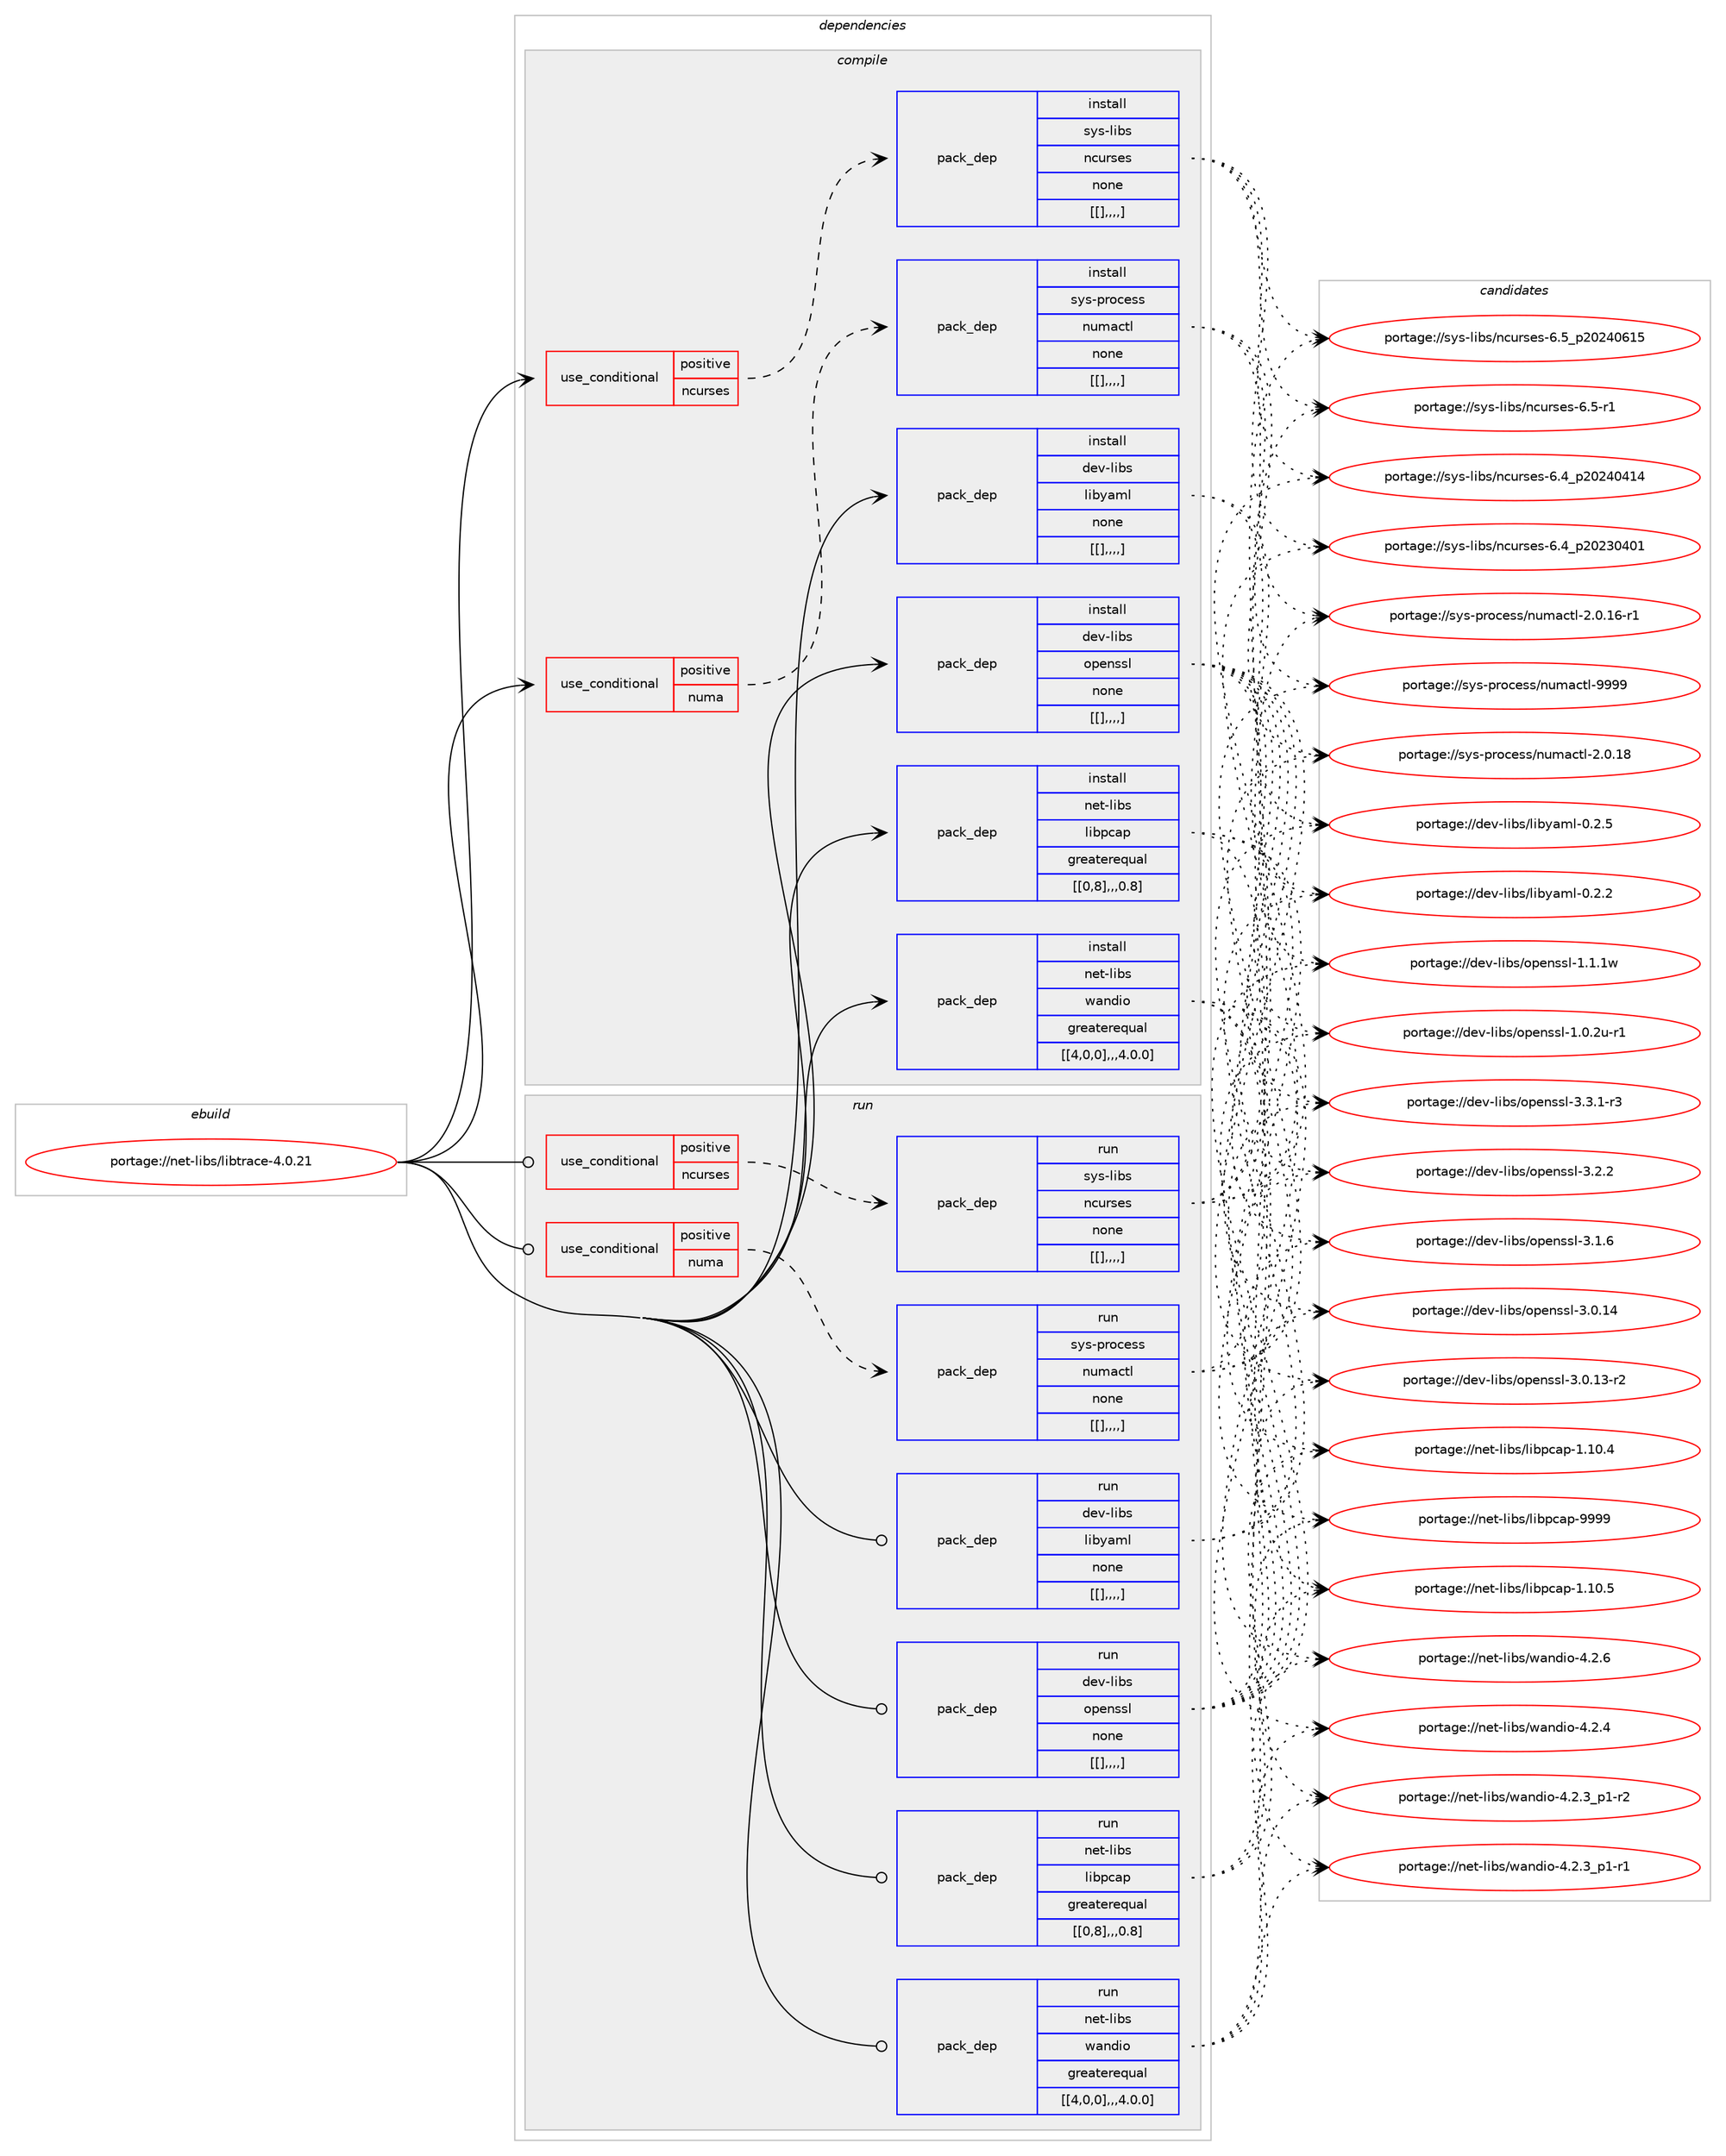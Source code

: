 digraph prolog {

# *************
# Graph options
# *************

newrank=true;
concentrate=true;
compound=true;
graph [rankdir=LR,fontname=Helvetica,fontsize=10,ranksep=1.5];#, ranksep=2.5, nodesep=0.2];
edge  [arrowhead=vee];
node  [fontname=Helvetica,fontsize=10];

# **********
# The ebuild
# **********

subgraph cluster_leftcol {
color=gray;
label=<<i>ebuild</i>>;
id [label="portage://net-libs/libtrace-4.0.21", color=red, width=4, href="../net-libs/libtrace-4.0.21.svg"];
}

# ****************
# The dependencies
# ****************

subgraph cluster_midcol {
color=gray;
label=<<i>dependencies</i>>;
subgraph cluster_compile {
fillcolor="#eeeeee";
style=filled;
label=<<i>compile</i>>;
subgraph cond98860 {
dependency379380 [label=<<TABLE BORDER="0" CELLBORDER="1" CELLSPACING="0" CELLPADDING="4"><TR><TD ROWSPAN="3" CELLPADDING="10">use_conditional</TD></TR><TR><TD>positive</TD></TR><TR><TD>ncurses</TD></TR></TABLE>>, shape=none, color=red];
subgraph pack277701 {
dependency379381 [label=<<TABLE BORDER="0" CELLBORDER="1" CELLSPACING="0" CELLPADDING="4" WIDTH="220"><TR><TD ROWSPAN="6" CELLPADDING="30">pack_dep</TD></TR><TR><TD WIDTH="110">install</TD></TR><TR><TD>sys-libs</TD></TR><TR><TD>ncurses</TD></TR><TR><TD>none</TD></TR><TR><TD>[[],,,,]</TD></TR></TABLE>>, shape=none, color=blue];
}
dependency379380:e -> dependency379381:w [weight=20,style="dashed",arrowhead="vee"];
}
id:e -> dependency379380:w [weight=20,style="solid",arrowhead="vee"];
subgraph cond98861 {
dependency379382 [label=<<TABLE BORDER="0" CELLBORDER="1" CELLSPACING="0" CELLPADDING="4"><TR><TD ROWSPAN="3" CELLPADDING="10">use_conditional</TD></TR><TR><TD>positive</TD></TR><TR><TD>numa</TD></TR></TABLE>>, shape=none, color=red];
subgraph pack277702 {
dependency379383 [label=<<TABLE BORDER="0" CELLBORDER="1" CELLSPACING="0" CELLPADDING="4" WIDTH="220"><TR><TD ROWSPAN="6" CELLPADDING="30">pack_dep</TD></TR><TR><TD WIDTH="110">install</TD></TR><TR><TD>sys-process</TD></TR><TR><TD>numactl</TD></TR><TR><TD>none</TD></TR><TR><TD>[[],,,,]</TD></TR></TABLE>>, shape=none, color=blue];
}
dependency379382:e -> dependency379383:w [weight=20,style="dashed",arrowhead="vee"];
}
id:e -> dependency379382:w [weight=20,style="solid",arrowhead="vee"];
subgraph pack277703 {
dependency379384 [label=<<TABLE BORDER="0" CELLBORDER="1" CELLSPACING="0" CELLPADDING="4" WIDTH="220"><TR><TD ROWSPAN="6" CELLPADDING="30">pack_dep</TD></TR><TR><TD WIDTH="110">install</TD></TR><TR><TD>dev-libs</TD></TR><TR><TD>libyaml</TD></TR><TR><TD>none</TD></TR><TR><TD>[[],,,,]</TD></TR></TABLE>>, shape=none, color=blue];
}
id:e -> dependency379384:w [weight=20,style="solid",arrowhead="vee"];
subgraph pack277704 {
dependency379385 [label=<<TABLE BORDER="0" CELLBORDER="1" CELLSPACING="0" CELLPADDING="4" WIDTH="220"><TR><TD ROWSPAN="6" CELLPADDING="30">pack_dep</TD></TR><TR><TD WIDTH="110">install</TD></TR><TR><TD>dev-libs</TD></TR><TR><TD>openssl</TD></TR><TR><TD>none</TD></TR><TR><TD>[[],,,,]</TD></TR></TABLE>>, shape=none, color=blue];
}
id:e -> dependency379385:w [weight=20,style="solid",arrowhead="vee"];
subgraph pack277705 {
dependency379386 [label=<<TABLE BORDER="0" CELLBORDER="1" CELLSPACING="0" CELLPADDING="4" WIDTH="220"><TR><TD ROWSPAN="6" CELLPADDING="30">pack_dep</TD></TR><TR><TD WIDTH="110">install</TD></TR><TR><TD>net-libs</TD></TR><TR><TD>libpcap</TD></TR><TR><TD>greaterequal</TD></TR><TR><TD>[[0,8],,,0.8]</TD></TR></TABLE>>, shape=none, color=blue];
}
id:e -> dependency379386:w [weight=20,style="solid",arrowhead="vee"];
subgraph pack277706 {
dependency379387 [label=<<TABLE BORDER="0" CELLBORDER="1" CELLSPACING="0" CELLPADDING="4" WIDTH="220"><TR><TD ROWSPAN="6" CELLPADDING="30">pack_dep</TD></TR><TR><TD WIDTH="110">install</TD></TR><TR><TD>net-libs</TD></TR><TR><TD>wandio</TD></TR><TR><TD>greaterequal</TD></TR><TR><TD>[[4,0,0],,,4.0.0]</TD></TR></TABLE>>, shape=none, color=blue];
}
id:e -> dependency379387:w [weight=20,style="solid",arrowhead="vee"];
}
subgraph cluster_compileandrun {
fillcolor="#eeeeee";
style=filled;
label=<<i>compile and run</i>>;
}
subgraph cluster_run {
fillcolor="#eeeeee";
style=filled;
label=<<i>run</i>>;
subgraph cond98862 {
dependency379388 [label=<<TABLE BORDER="0" CELLBORDER="1" CELLSPACING="0" CELLPADDING="4"><TR><TD ROWSPAN="3" CELLPADDING="10">use_conditional</TD></TR><TR><TD>positive</TD></TR><TR><TD>ncurses</TD></TR></TABLE>>, shape=none, color=red];
subgraph pack277707 {
dependency379389 [label=<<TABLE BORDER="0" CELLBORDER="1" CELLSPACING="0" CELLPADDING="4" WIDTH="220"><TR><TD ROWSPAN="6" CELLPADDING="30">pack_dep</TD></TR><TR><TD WIDTH="110">run</TD></TR><TR><TD>sys-libs</TD></TR><TR><TD>ncurses</TD></TR><TR><TD>none</TD></TR><TR><TD>[[],,,,]</TD></TR></TABLE>>, shape=none, color=blue];
}
dependency379388:e -> dependency379389:w [weight=20,style="dashed",arrowhead="vee"];
}
id:e -> dependency379388:w [weight=20,style="solid",arrowhead="odot"];
subgraph cond98863 {
dependency379390 [label=<<TABLE BORDER="0" CELLBORDER="1" CELLSPACING="0" CELLPADDING="4"><TR><TD ROWSPAN="3" CELLPADDING="10">use_conditional</TD></TR><TR><TD>positive</TD></TR><TR><TD>numa</TD></TR></TABLE>>, shape=none, color=red];
subgraph pack277708 {
dependency379391 [label=<<TABLE BORDER="0" CELLBORDER="1" CELLSPACING="0" CELLPADDING="4" WIDTH="220"><TR><TD ROWSPAN="6" CELLPADDING="30">pack_dep</TD></TR><TR><TD WIDTH="110">run</TD></TR><TR><TD>sys-process</TD></TR><TR><TD>numactl</TD></TR><TR><TD>none</TD></TR><TR><TD>[[],,,,]</TD></TR></TABLE>>, shape=none, color=blue];
}
dependency379390:e -> dependency379391:w [weight=20,style="dashed",arrowhead="vee"];
}
id:e -> dependency379390:w [weight=20,style="solid",arrowhead="odot"];
subgraph pack277709 {
dependency379392 [label=<<TABLE BORDER="0" CELLBORDER="1" CELLSPACING="0" CELLPADDING="4" WIDTH="220"><TR><TD ROWSPAN="6" CELLPADDING="30">pack_dep</TD></TR><TR><TD WIDTH="110">run</TD></TR><TR><TD>dev-libs</TD></TR><TR><TD>libyaml</TD></TR><TR><TD>none</TD></TR><TR><TD>[[],,,,]</TD></TR></TABLE>>, shape=none, color=blue];
}
id:e -> dependency379392:w [weight=20,style="solid",arrowhead="odot"];
subgraph pack277710 {
dependency379393 [label=<<TABLE BORDER="0" CELLBORDER="1" CELLSPACING="0" CELLPADDING="4" WIDTH="220"><TR><TD ROWSPAN="6" CELLPADDING="30">pack_dep</TD></TR><TR><TD WIDTH="110">run</TD></TR><TR><TD>dev-libs</TD></TR><TR><TD>openssl</TD></TR><TR><TD>none</TD></TR><TR><TD>[[],,,,]</TD></TR></TABLE>>, shape=none, color=blue];
}
id:e -> dependency379393:w [weight=20,style="solid",arrowhead="odot"];
subgraph pack277711 {
dependency379394 [label=<<TABLE BORDER="0" CELLBORDER="1" CELLSPACING="0" CELLPADDING="4" WIDTH="220"><TR><TD ROWSPAN="6" CELLPADDING="30">pack_dep</TD></TR><TR><TD WIDTH="110">run</TD></TR><TR><TD>net-libs</TD></TR><TR><TD>libpcap</TD></TR><TR><TD>greaterequal</TD></TR><TR><TD>[[0,8],,,0.8]</TD></TR></TABLE>>, shape=none, color=blue];
}
id:e -> dependency379394:w [weight=20,style="solid",arrowhead="odot"];
subgraph pack277712 {
dependency379395 [label=<<TABLE BORDER="0" CELLBORDER="1" CELLSPACING="0" CELLPADDING="4" WIDTH="220"><TR><TD ROWSPAN="6" CELLPADDING="30">pack_dep</TD></TR><TR><TD WIDTH="110">run</TD></TR><TR><TD>net-libs</TD></TR><TR><TD>wandio</TD></TR><TR><TD>greaterequal</TD></TR><TR><TD>[[4,0,0],,,4.0.0]</TD></TR></TABLE>>, shape=none, color=blue];
}
id:e -> dependency379395:w [weight=20,style="solid",arrowhead="odot"];
}
}

# **************
# The candidates
# **************

subgraph cluster_choices {
rank=same;
color=gray;
label=<<i>candidates</i>>;

subgraph choice277701 {
color=black;
nodesep=1;
choice1151211154510810598115471109911711411510111545544653951125048505248544953 [label="portage://sys-libs/ncurses-6.5_p20240615", color=red, width=4,href="../sys-libs/ncurses-6.5_p20240615.svg"];
choice11512111545108105981154711099117114115101115455446534511449 [label="portage://sys-libs/ncurses-6.5-r1", color=red, width=4,href="../sys-libs/ncurses-6.5-r1.svg"];
choice1151211154510810598115471109911711411510111545544652951125048505248524952 [label="portage://sys-libs/ncurses-6.4_p20240414", color=red, width=4,href="../sys-libs/ncurses-6.4_p20240414.svg"];
choice1151211154510810598115471109911711411510111545544652951125048505148524849 [label="portage://sys-libs/ncurses-6.4_p20230401", color=red, width=4,href="../sys-libs/ncurses-6.4_p20230401.svg"];
dependency379381:e -> choice1151211154510810598115471109911711411510111545544653951125048505248544953:w [style=dotted,weight="100"];
dependency379381:e -> choice11512111545108105981154711099117114115101115455446534511449:w [style=dotted,weight="100"];
dependency379381:e -> choice1151211154510810598115471109911711411510111545544652951125048505248524952:w [style=dotted,weight="100"];
dependency379381:e -> choice1151211154510810598115471109911711411510111545544652951125048505148524849:w [style=dotted,weight="100"];
}
subgraph choice277702 {
color=black;
nodesep=1;
choice11512111545112114111991011151154711011710997991161084557575757 [label="portage://sys-process/numactl-9999", color=red, width=4,href="../sys-process/numactl-9999.svg"];
choice115121115451121141119910111511547110117109979911610845504648464956 [label="portage://sys-process/numactl-2.0.18", color=red, width=4,href="../sys-process/numactl-2.0.18.svg"];
choice1151211154511211411199101115115471101171099799116108455046484649544511449 [label="portage://sys-process/numactl-2.0.16-r1", color=red, width=4,href="../sys-process/numactl-2.0.16-r1.svg"];
dependency379383:e -> choice11512111545112114111991011151154711011710997991161084557575757:w [style=dotted,weight="100"];
dependency379383:e -> choice115121115451121141119910111511547110117109979911610845504648464956:w [style=dotted,weight="100"];
dependency379383:e -> choice1151211154511211411199101115115471101171099799116108455046484649544511449:w [style=dotted,weight="100"];
}
subgraph choice277703 {
color=black;
nodesep=1;
choice1001011184510810598115471081059812197109108454846504653 [label="portage://dev-libs/libyaml-0.2.5", color=red, width=4,href="../dev-libs/libyaml-0.2.5.svg"];
choice1001011184510810598115471081059812197109108454846504650 [label="portage://dev-libs/libyaml-0.2.2", color=red, width=4,href="../dev-libs/libyaml-0.2.2.svg"];
dependency379384:e -> choice1001011184510810598115471081059812197109108454846504653:w [style=dotted,weight="100"];
dependency379384:e -> choice1001011184510810598115471081059812197109108454846504650:w [style=dotted,weight="100"];
}
subgraph choice277704 {
color=black;
nodesep=1;
choice1001011184510810598115471111121011101151151084551465146494511451 [label="portage://dev-libs/openssl-3.3.1-r3", color=red, width=4,href="../dev-libs/openssl-3.3.1-r3.svg"];
choice100101118451081059811547111112101110115115108455146504650 [label="portage://dev-libs/openssl-3.2.2", color=red, width=4,href="../dev-libs/openssl-3.2.2.svg"];
choice100101118451081059811547111112101110115115108455146494654 [label="portage://dev-libs/openssl-3.1.6", color=red, width=4,href="../dev-libs/openssl-3.1.6.svg"];
choice10010111845108105981154711111210111011511510845514648464952 [label="portage://dev-libs/openssl-3.0.14", color=red, width=4,href="../dev-libs/openssl-3.0.14.svg"];
choice100101118451081059811547111112101110115115108455146484649514511450 [label="portage://dev-libs/openssl-3.0.13-r2", color=red, width=4,href="../dev-libs/openssl-3.0.13-r2.svg"];
choice100101118451081059811547111112101110115115108454946494649119 [label="portage://dev-libs/openssl-1.1.1w", color=red, width=4,href="../dev-libs/openssl-1.1.1w.svg"];
choice1001011184510810598115471111121011101151151084549464846501174511449 [label="portage://dev-libs/openssl-1.0.2u-r1", color=red, width=4,href="../dev-libs/openssl-1.0.2u-r1.svg"];
dependency379385:e -> choice1001011184510810598115471111121011101151151084551465146494511451:w [style=dotted,weight="100"];
dependency379385:e -> choice100101118451081059811547111112101110115115108455146504650:w [style=dotted,weight="100"];
dependency379385:e -> choice100101118451081059811547111112101110115115108455146494654:w [style=dotted,weight="100"];
dependency379385:e -> choice10010111845108105981154711111210111011511510845514648464952:w [style=dotted,weight="100"];
dependency379385:e -> choice100101118451081059811547111112101110115115108455146484649514511450:w [style=dotted,weight="100"];
dependency379385:e -> choice100101118451081059811547111112101110115115108454946494649119:w [style=dotted,weight="100"];
dependency379385:e -> choice1001011184510810598115471111121011101151151084549464846501174511449:w [style=dotted,weight="100"];
}
subgraph choice277705 {
color=black;
nodesep=1;
choice1101011164510810598115471081059811299971124557575757 [label="portage://net-libs/libpcap-9999", color=red, width=4,href="../net-libs/libpcap-9999.svg"];
choice11010111645108105981154710810598112999711245494649484653 [label="portage://net-libs/libpcap-1.10.5", color=red, width=4,href="../net-libs/libpcap-1.10.5.svg"];
choice11010111645108105981154710810598112999711245494649484652 [label="portage://net-libs/libpcap-1.10.4", color=red, width=4,href="../net-libs/libpcap-1.10.4.svg"];
dependency379386:e -> choice1101011164510810598115471081059811299971124557575757:w [style=dotted,weight="100"];
dependency379386:e -> choice11010111645108105981154710810598112999711245494649484653:w [style=dotted,weight="100"];
dependency379386:e -> choice11010111645108105981154710810598112999711245494649484652:w [style=dotted,weight="100"];
}
subgraph choice277706 {
color=black;
nodesep=1;
choice11010111645108105981154711997110100105111455246504654 [label="portage://net-libs/wandio-4.2.6", color=red, width=4,href="../net-libs/wandio-4.2.6.svg"];
choice11010111645108105981154711997110100105111455246504652 [label="portage://net-libs/wandio-4.2.4", color=red, width=4,href="../net-libs/wandio-4.2.4.svg"];
choice1101011164510810598115471199711010010511145524650465195112494511450 [label="portage://net-libs/wandio-4.2.3_p1-r2", color=red, width=4,href="../net-libs/wandio-4.2.3_p1-r2.svg"];
choice1101011164510810598115471199711010010511145524650465195112494511449 [label="portage://net-libs/wandio-4.2.3_p1-r1", color=red, width=4,href="../net-libs/wandio-4.2.3_p1-r1.svg"];
dependency379387:e -> choice11010111645108105981154711997110100105111455246504654:w [style=dotted,weight="100"];
dependency379387:e -> choice11010111645108105981154711997110100105111455246504652:w [style=dotted,weight="100"];
dependency379387:e -> choice1101011164510810598115471199711010010511145524650465195112494511450:w [style=dotted,weight="100"];
dependency379387:e -> choice1101011164510810598115471199711010010511145524650465195112494511449:w [style=dotted,weight="100"];
}
subgraph choice277707 {
color=black;
nodesep=1;
choice1151211154510810598115471109911711411510111545544653951125048505248544953 [label="portage://sys-libs/ncurses-6.5_p20240615", color=red, width=4,href="../sys-libs/ncurses-6.5_p20240615.svg"];
choice11512111545108105981154711099117114115101115455446534511449 [label="portage://sys-libs/ncurses-6.5-r1", color=red, width=4,href="../sys-libs/ncurses-6.5-r1.svg"];
choice1151211154510810598115471109911711411510111545544652951125048505248524952 [label="portage://sys-libs/ncurses-6.4_p20240414", color=red, width=4,href="../sys-libs/ncurses-6.4_p20240414.svg"];
choice1151211154510810598115471109911711411510111545544652951125048505148524849 [label="portage://sys-libs/ncurses-6.4_p20230401", color=red, width=4,href="../sys-libs/ncurses-6.4_p20230401.svg"];
dependency379389:e -> choice1151211154510810598115471109911711411510111545544653951125048505248544953:w [style=dotted,weight="100"];
dependency379389:e -> choice11512111545108105981154711099117114115101115455446534511449:w [style=dotted,weight="100"];
dependency379389:e -> choice1151211154510810598115471109911711411510111545544652951125048505248524952:w [style=dotted,weight="100"];
dependency379389:e -> choice1151211154510810598115471109911711411510111545544652951125048505148524849:w [style=dotted,weight="100"];
}
subgraph choice277708 {
color=black;
nodesep=1;
choice11512111545112114111991011151154711011710997991161084557575757 [label="portage://sys-process/numactl-9999", color=red, width=4,href="../sys-process/numactl-9999.svg"];
choice115121115451121141119910111511547110117109979911610845504648464956 [label="portage://sys-process/numactl-2.0.18", color=red, width=4,href="../sys-process/numactl-2.0.18.svg"];
choice1151211154511211411199101115115471101171099799116108455046484649544511449 [label="portage://sys-process/numactl-2.0.16-r1", color=red, width=4,href="../sys-process/numactl-2.0.16-r1.svg"];
dependency379391:e -> choice11512111545112114111991011151154711011710997991161084557575757:w [style=dotted,weight="100"];
dependency379391:e -> choice115121115451121141119910111511547110117109979911610845504648464956:w [style=dotted,weight="100"];
dependency379391:e -> choice1151211154511211411199101115115471101171099799116108455046484649544511449:w [style=dotted,weight="100"];
}
subgraph choice277709 {
color=black;
nodesep=1;
choice1001011184510810598115471081059812197109108454846504653 [label="portage://dev-libs/libyaml-0.2.5", color=red, width=4,href="../dev-libs/libyaml-0.2.5.svg"];
choice1001011184510810598115471081059812197109108454846504650 [label="portage://dev-libs/libyaml-0.2.2", color=red, width=4,href="../dev-libs/libyaml-0.2.2.svg"];
dependency379392:e -> choice1001011184510810598115471081059812197109108454846504653:w [style=dotted,weight="100"];
dependency379392:e -> choice1001011184510810598115471081059812197109108454846504650:w [style=dotted,weight="100"];
}
subgraph choice277710 {
color=black;
nodesep=1;
choice1001011184510810598115471111121011101151151084551465146494511451 [label="portage://dev-libs/openssl-3.3.1-r3", color=red, width=4,href="../dev-libs/openssl-3.3.1-r3.svg"];
choice100101118451081059811547111112101110115115108455146504650 [label="portage://dev-libs/openssl-3.2.2", color=red, width=4,href="../dev-libs/openssl-3.2.2.svg"];
choice100101118451081059811547111112101110115115108455146494654 [label="portage://dev-libs/openssl-3.1.6", color=red, width=4,href="../dev-libs/openssl-3.1.6.svg"];
choice10010111845108105981154711111210111011511510845514648464952 [label="portage://dev-libs/openssl-3.0.14", color=red, width=4,href="../dev-libs/openssl-3.0.14.svg"];
choice100101118451081059811547111112101110115115108455146484649514511450 [label="portage://dev-libs/openssl-3.0.13-r2", color=red, width=4,href="../dev-libs/openssl-3.0.13-r2.svg"];
choice100101118451081059811547111112101110115115108454946494649119 [label="portage://dev-libs/openssl-1.1.1w", color=red, width=4,href="../dev-libs/openssl-1.1.1w.svg"];
choice1001011184510810598115471111121011101151151084549464846501174511449 [label="portage://dev-libs/openssl-1.0.2u-r1", color=red, width=4,href="../dev-libs/openssl-1.0.2u-r1.svg"];
dependency379393:e -> choice1001011184510810598115471111121011101151151084551465146494511451:w [style=dotted,weight="100"];
dependency379393:e -> choice100101118451081059811547111112101110115115108455146504650:w [style=dotted,weight="100"];
dependency379393:e -> choice100101118451081059811547111112101110115115108455146494654:w [style=dotted,weight="100"];
dependency379393:e -> choice10010111845108105981154711111210111011511510845514648464952:w [style=dotted,weight="100"];
dependency379393:e -> choice100101118451081059811547111112101110115115108455146484649514511450:w [style=dotted,weight="100"];
dependency379393:e -> choice100101118451081059811547111112101110115115108454946494649119:w [style=dotted,weight="100"];
dependency379393:e -> choice1001011184510810598115471111121011101151151084549464846501174511449:w [style=dotted,weight="100"];
}
subgraph choice277711 {
color=black;
nodesep=1;
choice1101011164510810598115471081059811299971124557575757 [label="portage://net-libs/libpcap-9999", color=red, width=4,href="../net-libs/libpcap-9999.svg"];
choice11010111645108105981154710810598112999711245494649484653 [label="portage://net-libs/libpcap-1.10.5", color=red, width=4,href="../net-libs/libpcap-1.10.5.svg"];
choice11010111645108105981154710810598112999711245494649484652 [label="portage://net-libs/libpcap-1.10.4", color=red, width=4,href="../net-libs/libpcap-1.10.4.svg"];
dependency379394:e -> choice1101011164510810598115471081059811299971124557575757:w [style=dotted,weight="100"];
dependency379394:e -> choice11010111645108105981154710810598112999711245494649484653:w [style=dotted,weight="100"];
dependency379394:e -> choice11010111645108105981154710810598112999711245494649484652:w [style=dotted,weight="100"];
}
subgraph choice277712 {
color=black;
nodesep=1;
choice11010111645108105981154711997110100105111455246504654 [label="portage://net-libs/wandio-4.2.6", color=red, width=4,href="../net-libs/wandio-4.2.6.svg"];
choice11010111645108105981154711997110100105111455246504652 [label="portage://net-libs/wandio-4.2.4", color=red, width=4,href="../net-libs/wandio-4.2.4.svg"];
choice1101011164510810598115471199711010010511145524650465195112494511450 [label="portage://net-libs/wandio-4.2.3_p1-r2", color=red, width=4,href="../net-libs/wandio-4.2.3_p1-r2.svg"];
choice1101011164510810598115471199711010010511145524650465195112494511449 [label="portage://net-libs/wandio-4.2.3_p1-r1", color=red, width=4,href="../net-libs/wandio-4.2.3_p1-r1.svg"];
dependency379395:e -> choice11010111645108105981154711997110100105111455246504654:w [style=dotted,weight="100"];
dependency379395:e -> choice11010111645108105981154711997110100105111455246504652:w [style=dotted,weight="100"];
dependency379395:e -> choice1101011164510810598115471199711010010511145524650465195112494511450:w [style=dotted,weight="100"];
dependency379395:e -> choice1101011164510810598115471199711010010511145524650465195112494511449:w [style=dotted,weight="100"];
}
}

}

